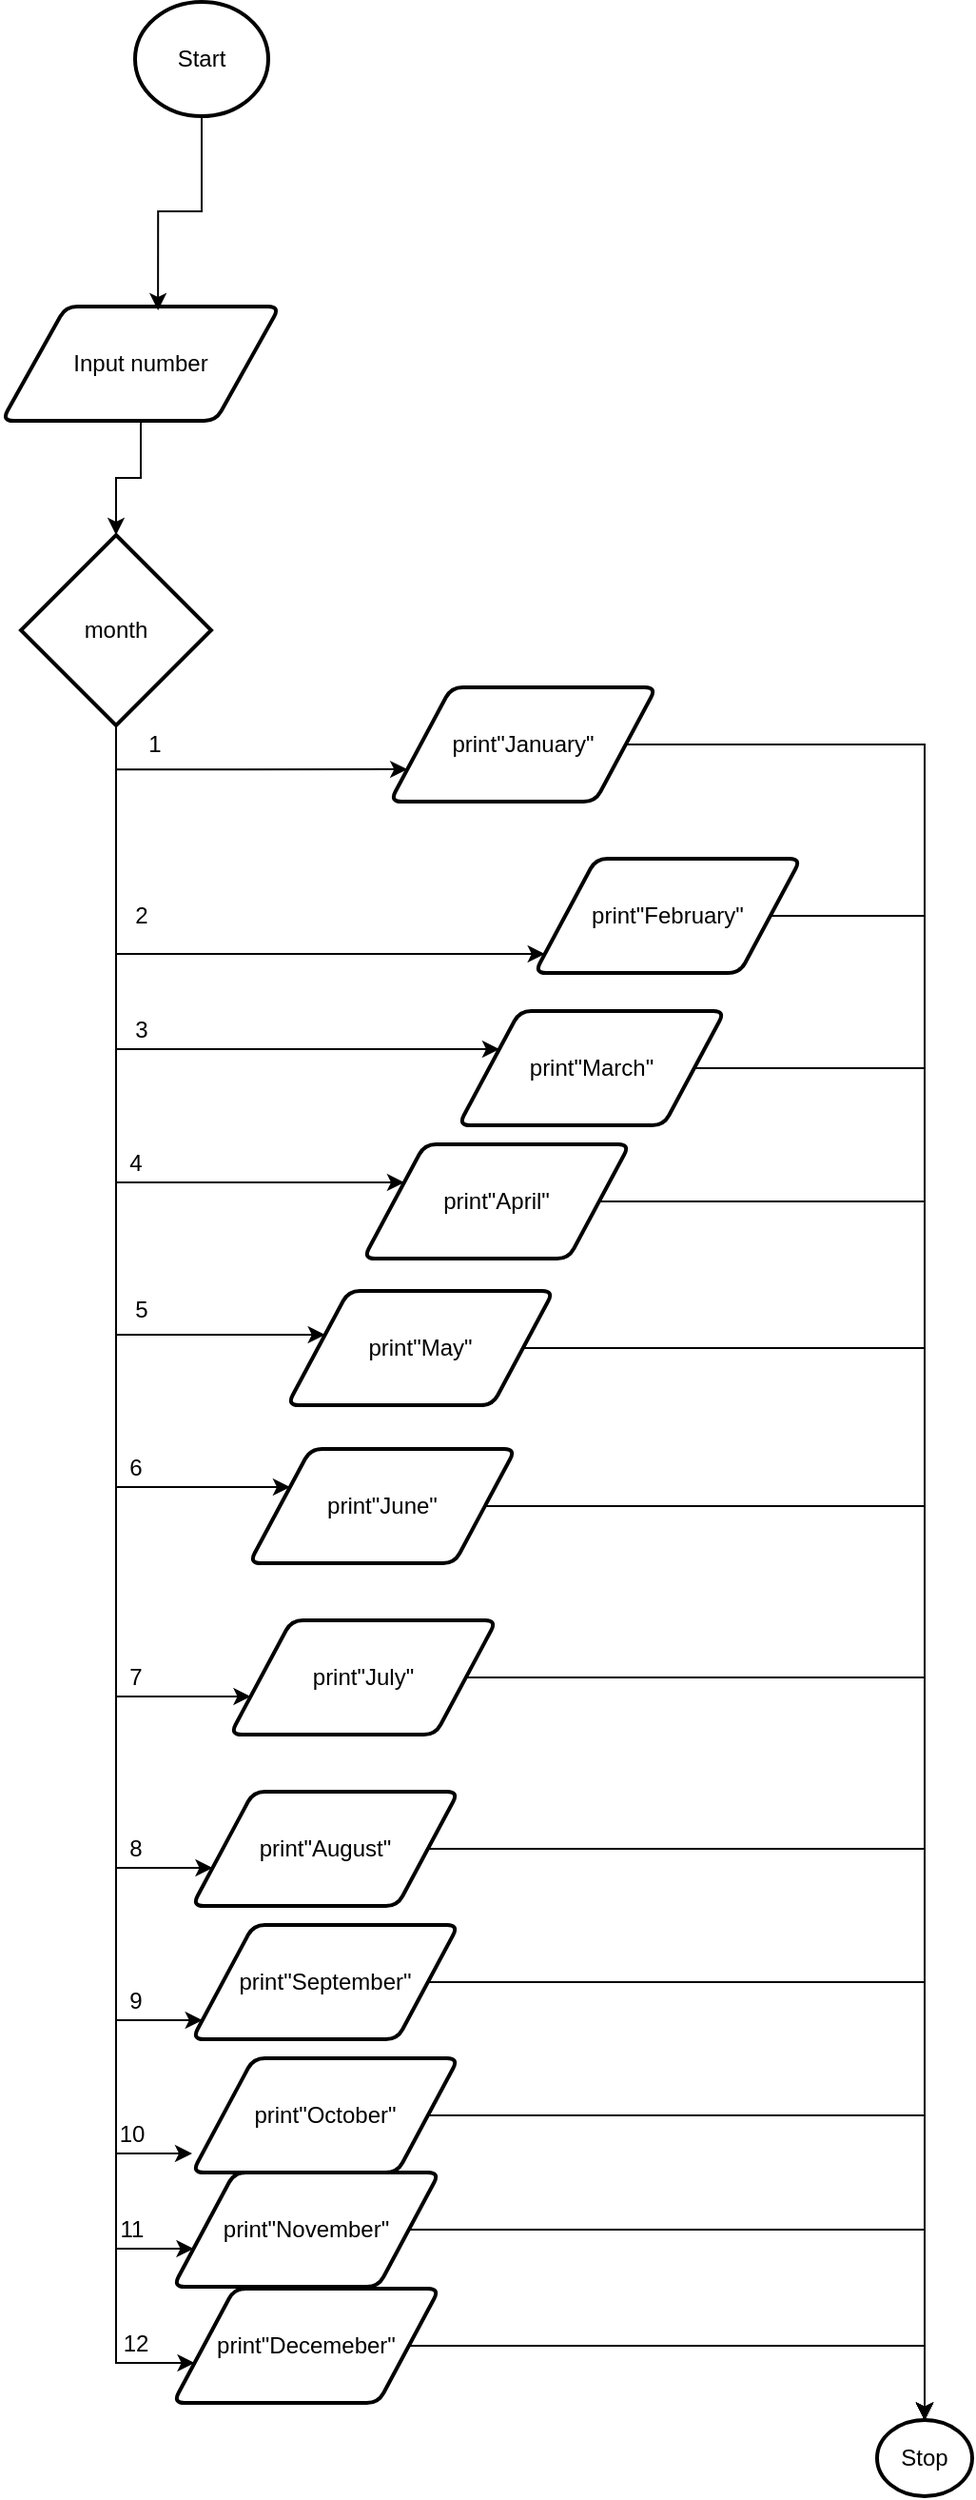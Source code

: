 <mxfile>
    <diagram id="R94kUUxFTr6xLW5sgnAZ" name="Page-1">
        <mxGraphModel dx="594" dy="4068" grid="1" gridSize="10" guides="1" tooltips="1" connect="1" arrows="1" fold="1" page="1" pageScale="1" pageWidth="827" pageHeight="1169" math="0" shadow="0">
            <root>
                <mxCell id="0"/>
                <mxCell id="1" parent="0"/>
                <mxCell id="4" style="edgeStyle=orthogonalEdgeStyle;html=1;exitX=0.5;exitY=1;exitDx=0;exitDy=0;entryX=0.5;entryY=0;entryDx=0;entryDy=0;entryPerimeter=0;rounded=0;" parent="1" source="2" target="3" edge="1">
                    <mxGeometry relative="1" as="geometry"/>
                </mxCell>
                <mxCell id="2" value="Input number" style="shape=parallelogram;html=1;strokeWidth=2;perimeter=parallelogramPerimeter;whiteSpace=wrap;rounded=1;arcSize=12;size=0.23;" parent="1" vertex="1">
                    <mxGeometry x="70" y="-2270" width="146" height="60" as="geometry"/>
                </mxCell>
                <mxCell id="7" style="edgeStyle=orthogonalEdgeStyle;rounded=0;html=1;exitX=0.5;exitY=1;exitDx=0;exitDy=0;exitPerimeter=0;entryX=0;entryY=0.75;entryDx=0;entryDy=0;" parent="1" source="3" target="5" edge="1">
                    <mxGeometry relative="1" as="geometry"/>
                </mxCell>
                <mxCell id="14" style="edgeStyle=orthogonalEdgeStyle;rounded=0;html=1;exitX=0.5;exitY=1;exitDx=0;exitDy=0;exitPerimeter=0;" parent="1" source="3" target="13" edge="1">
                    <mxGeometry relative="1" as="geometry">
                        <mxPoint x="200" y="-1790" as="targetPoint"/>
                        <Array as="points">
                            <mxPoint x="130" y="-1880"/>
                            <mxPoint x="320" y="-1880"/>
                        </Array>
                    </mxGeometry>
                </mxCell>
                <mxCell id="18" style="edgeStyle=orthogonalEdgeStyle;rounded=0;html=1;exitX=0.5;exitY=1;exitDx=0;exitDy=0;exitPerimeter=0;" parent="1" source="3" target="17" edge="1">
                    <mxGeometry relative="1" as="geometry">
                        <mxPoint x="190" y="-1679" as="targetPoint"/>
                        <Array as="points">
                            <mxPoint x="130" y="-1810"/>
                            <mxPoint x="270" y="-1810"/>
                        </Array>
                    </mxGeometry>
                </mxCell>
                <mxCell id="21" style="edgeStyle=orthogonalEdgeStyle;rounded=0;html=1;exitX=0.5;exitY=1;exitDx=0;exitDy=0;exitPerimeter=0;" parent="1" source="3" target="20" edge="1">
                    <mxGeometry relative="1" as="geometry">
                        <mxPoint x="180" y="-1560" as="targetPoint"/>
                        <Array as="points">
                            <mxPoint x="130" y="-1730"/>
                            <mxPoint x="260" y="-1730"/>
                        </Array>
                    </mxGeometry>
                </mxCell>
                <mxCell id="24" style="edgeStyle=orthogonalEdgeStyle;rounded=0;html=1;exitX=0.5;exitY=1;exitDx=0;exitDy=0;exitPerimeter=0;" parent="1" source="3" target="23" edge="1">
                    <mxGeometry relative="1" as="geometry">
                        <mxPoint x="160" y="-1440" as="targetPoint"/>
                        <Array as="points">
                            <mxPoint x="130" y="-1650"/>
                            <mxPoint x="240" y="-1650"/>
                        </Array>
                    </mxGeometry>
                </mxCell>
                <mxCell id="27" style="edgeStyle=orthogonalEdgeStyle;rounded=0;html=1;exitX=0.5;exitY=1;exitDx=0;exitDy=0;exitPerimeter=0;" parent="1" source="3" target="8" edge="1">
                    <mxGeometry relative="1" as="geometry">
                        <mxPoint x="250" y="-1930" as="targetPoint"/>
                        <Array as="points">
                            <mxPoint x="130" y="-1930"/>
                        </Array>
                    </mxGeometry>
                </mxCell>
                <mxCell id="28" style="edgeStyle=orthogonalEdgeStyle;rounded=0;html=1;exitX=0.5;exitY=1;exitDx=0;exitDy=0;exitPerimeter=0;" parent="1" source="3" target="26" edge="1">
                    <mxGeometry relative="1" as="geometry">
                        <mxPoint x="170" y="-1540" as="targetPoint"/>
                        <Array as="points">
                            <mxPoint x="130" y="-1540"/>
                        </Array>
                    </mxGeometry>
                </mxCell>
                <mxCell id="31" style="edgeStyle=orthogonalEdgeStyle;rounded=0;html=1;exitX=0.5;exitY=1;exitDx=0;exitDy=0;exitPerimeter=0;" parent="1" source="3" target="30" edge="1">
                    <mxGeometry relative="1" as="geometry">
                        <mxPoint x="160" y="-1450" as="targetPoint"/>
                        <Array as="points">
                            <mxPoint x="130" y="-1450"/>
                        </Array>
                    </mxGeometry>
                </mxCell>
                <mxCell id="37" style="edgeStyle=orthogonalEdgeStyle;rounded=0;html=1;exitX=0.5;exitY=1;exitDx=0;exitDy=0;exitPerimeter=0;" parent="1" source="3" target="33" edge="1">
                    <mxGeometry relative="1" as="geometry">
                        <mxPoint x="160" y="-1370" as="targetPoint"/>
                        <Array as="points">
                            <mxPoint x="130" y="-1370"/>
                        </Array>
                    </mxGeometry>
                </mxCell>
                <mxCell id="39" style="edgeStyle=orthogonalEdgeStyle;rounded=0;html=1;exitX=0.5;exitY=1;exitDx=0;exitDy=0;exitPerimeter=0;" parent="1" source="3" edge="1">
                    <mxGeometry relative="1" as="geometry">
                        <mxPoint x="170" y="-1300" as="targetPoint"/>
                        <Array as="points">
                            <mxPoint x="130" y="-1300"/>
                        </Array>
                    </mxGeometry>
                </mxCell>
                <mxCell id="43" style="edgeStyle=orthogonalEdgeStyle;rounded=0;html=1;exitX=0.5;exitY=1;exitDx=0;exitDy=0;exitPerimeter=0;" parent="1" source="3" target="35" edge="1">
                    <mxGeometry relative="1" as="geometry">
                        <mxPoint x="150" y="-1250" as="targetPoint"/>
                        <Array as="points">
                            <mxPoint x="130" y="-1250"/>
                        </Array>
                    </mxGeometry>
                </mxCell>
                <mxCell id="44" style="edgeStyle=orthogonalEdgeStyle;rounded=0;html=1;exitX=0.5;exitY=1;exitDx=0;exitDy=0;exitPerimeter=0;" parent="1" source="3" target="36" edge="1">
                    <mxGeometry relative="1" as="geometry">
                        <mxPoint x="140" y="-1190" as="targetPoint"/>
                        <Array as="points">
                            <mxPoint x="130" y="-1190"/>
                        </Array>
                    </mxGeometry>
                </mxCell>
                <mxCell id="3" value="month" style="strokeWidth=2;html=1;shape=mxgraph.flowchart.decision;whiteSpace=wrap;" parent="1" vertex="1">
                    <mxGeometry x="80" y="-2150" width="100" height="100" as="geometry"/>
                </mxCell>
                <mxCell id="46" style="edgeStyle=orthogonalEdgeStyle;rounded=0;html=1;exitX=1;exitY=0.5;exitDx=0;exitDy=0;entryX=0.5;entryY=0;entryDx=0;entryDy=0;entryPerimeter=0;" parent="1" source="5" target="45" edge="1">
                    <mxGeometry relative="1" as="geometry"/>
                </mxCell>
                <mxCell id="5" value="print&quot;January&quot;" style="shape=parallelogram;html=1;strokeWidth=2;perimeter=parallelogramPerimeter;whiteSpace=wrap;rounded=1;arcSize=12;size=0.23;" parent="1" vertex="1">
                    <mxGeometry x="274" y="-2070" width="140" height="60" as="geometry"/>
                </mxCell>
                <mxCell id="47" style="edgeStyle=orthogonalEdgeStyle;rounded=0;html=1;exitX=1;exitY=0.5;exitDx=0;exitDy=0;entryX=0.5;entryY=0;entryDx=0;entryDy=0;entryPerimeter=0;" parent="1" source="8" target="45" edge="1">
                    <mxGeometry relative="1" as="geometry">
                        <Array as="points">
                            <mxPoint x="555" y="-1950"/>
                        </Array>
                    </mxGeometry>
                </mxCell>
                <mxCell id="8" value="print&quot;February&quot;" style="shape=parallelogram;html=1;strokeWidth=2;perimeter=parallelogramPerimeter;whiteSpace=wrap;rounded=1;arcSize=12;size=0.23;" parent="1" vertex="1">
                    <mxGeometry x="350" y="-1980" width="140" height="60" as="geometry"/>
                </mxCell>
                <mxCell id="11" value="2" style="text;html=1;align=center;verticalAlign=middle;resizable=0;points=[];autosize=1;strokeColor=none;fillColor=none;" parent="1" vertex="1">
                    <mxGeometry x="133" y="-1960" width="20" height="20" as="geometry"/>
                </mxCell>
                <mxCell id="49" style="edgeStyle=orthogonalEdgeStyle;rounded=0;html=1;exitX=1;exitY=0.5;exitDx=0;exitDy=0;entryX=0.5;entryY=0;entryDx=0;entryDy=0;entryPerimeter=0;" parent="1" source="13" target="45" edge="1">
                    <mxGeometry relative="1" as="geometry"/>
                </mxCell>
                <mxCell id="13" value="print&quot;March&quot;" style="shape=parallelogram;html=1;strokeWidth=2;perimeter=parallelogramPerimeter;whiteSpace=wrap;rounded=1;arcSize=12;size=0.23;" parent="1" vertex="1">
                    <mxGeometry x="310" y="-1900" width="140" height="60" as="geometry"/>
                </mxCell>
                <mxCell id="15" value="1" style="text;html=1;align=center;verticalAlign=middle;resizable=0;points=[];autosize=1;strokeColor=none;fillColor=none;" parent="1" vertex="1">
                    <mxGeometry x="140" y="-2050" width="20" height="20" as="geometry"/>
                </mxCell>
                <mxCell id="16" value="3" style="text;html=1;align=center;verticalAlign=middle;resizable=0;points=[];autosize=1;strokeColor=none;fillColor=none;" parent="1" vertex="1">
                    <mxGeometry x="133" y="-1900" width="20" height="20" as="geometry"/>
                </mxCell>
                <mxCell id="50" style="edgeStyle=orthogonalEdgeStyle;rounded=0;html=1;exitX=1;exitY=0.5;exitDx=0;exitDy=0;entryX=0.5;entryY=0;entryDx=0;entryDy=0;entryPerimeter=0;" parent="1" source="17" target="45" edge="1">
                    <mxGeometry relative="1" as="geometry"/>
                </mxCell>
                <mxCell id="17" value="print&quot;April&quot;" style="shape=parallelogram;html=1;strokeWidth=2;perimeter=parallelogramPerimeter;whiteSpace=wrap;rounded=1;arcSize=12;size=0.23;" parent="1" vertex="1">
                    <mxGeometry x="260" y="-1830" width="140" height="60" as="geometry"/>
                </mxCell>
                <mxCell id="19" value="4" style="text;html=1;align=center;verticalAlign=middle;resizable=0;points=[];autosize=1;strokeColor=none;fillColor=none;" parent="1" vertex="1">
                    <mxGeometry x="130" y="-1830" width="20" height="20" as="geometry"/>
                </mxCell>
                <mxCell id="52" style="edgeStyle=orthogonalEdgeStyle;rounded=0;html=1;exitX=1;exitY=0.5;exitDx=0;exitDy=0;entryX=0.5;entryY=0;entryDx=0;entryDy=0;entryPerimeter=0;" parent="1" source="20" target="45" edge="1">
                    <mxGeometry relative="1" as="geometry"/>
                </mxCell>
                <mxCell id="20" value="print&quot;May&quot;" style="shape=parallelogram;html=1;strokeWidth=2;perimeter=parallelogramPerimeter;whiteSpace=wrap;rounded=1;arcSize=12;size=0.23;" parent="1" vertex="1">
                    <mxGeometry x="220" y="-1753" width="140" height="60" as="geometry"/>
                </mxCell>
                <mxCell id="22" value="5" style="text;html=1;align=center;verticalAlign=middle;resizable=0;points=[];autosize=1;strokeColor=none;fillColor=none;" parent="1" vertex="1">
                    <mxGeometry x="133" y="-1753" width="20" height="20" as="geometry"/>
                </mxCell>
                <mxCell id="53" style="edgeStyle=orthogonalEdgeStyle;rounded=0;html=1;exitX=1;exitY=0.5;exitDx=0;exitDy=0;entryX=0.5;entryY=0;entryDx=0;entryDy=0;entryPerimeter=0;" parent="1" source="23" target="45" edge="1">
                    <mxGeometry relative="1" as="geometry"/>
                </mxCell>
                <mxCell id="23" value="print&quot;June&quot;" style="shape=parallelogram;html=1;strokeWidth=2;perimeter=parallelogramPerimeter;whiteSpace=wrap;rounded=1;arcSize=12;size=0.23;" parent="1" vertex="1">
                    <mxGeometry x="200" y="-1670" width="140" height="60" as="geometry"/>
                </mxCell>
                <mxCell id="25" value="6" style="text;html=1;align=center;verticalAlign=middle;resizable=0;points=[];autosize=1;strokeColor=none;fillColor=none;" parent="1" vertex="1">
                    <mxGeometry x="130" y="-1670" width="20" height="20" as="geometry"/>
                </mxCell>
                <mxCell id="55" style="edgeStyle=orthogonalEdgeStyle;rounded=0;html=1;exitX=1;exitY=0.5;exitDx=0;exitDy=0;" parent="1" source="26" target="45" edge="1">
                    <mxGeometry relative="1" as="geometry"/>
                </mxCell>
                <mxCell id="26" value="print&quot;July&quot;" style="shape=parallelogram;html=1;strokeWidth=2;perimeter=parallelogramPerimeter;whiteSpace=wrap;rounded=1;arcSize=12;size=0.23;" parent="1" vertex="1">
                    <mxGeometry x="190" y="-1580" width="140" height="60" as="geometry"/>
                </mxCell>
                <mxCell id="29" value="7" style="text;html=1;align=center;verticalAlign=middle;resizable=0;points=[];autosize=1;strokeColor=none;fillColor=none;" parent="1" vertex="1">
                    <mxGeometry x="130" y="-1560" width="20" height="20" as="geometry"/>
                </mxCell>
                <mxCell id="56" style="edgeStyle=orthogonalEdgeStyle;rounded=0;html=1;exitX=1;exitY=0.5;exitDx=0;exitDy=0;" parent="1" source="30" target="45" edge="1">
                    <mxGeometry relative="1" as="geometry"/>
                </mxCell>
                <mxCell id="30" value="print&quot;August&quot;" style="shape=parallelogram;html=1;strokeWidth=2;perimeter=parallelogramPerimeter;whiteSpace=wrap;rounded=1;arcSize=12;size=0.23;" parent="1" vertex="1">
                    <mxGeometry x="170" y="-1490" width="140" height="60" as="geometry"/>
                </mxCell>
                <mxCell id="32" value="8" style="text;html=1;align=center;verticalAlign=middle;resizable=0;points=[];autosize=1;strokeColor=none;fillColor=none;" parent="1" vertex="1">
                    <mxGeometry x="130" y="-1470" width="20" height="20" as="geometry"/>
                </mxCell>
                <mxCell id="57" style="edgeStyle=orthogonalEdgeStyle;rounded=0;html=1;exitX=1;exitY=0.5;exitDx=0;exitDy=0;entryX=0.5;entryY=0;entryDx=0;entryDy=0;entryPerimeter=0;" parent="1" source="33" target="45" edge="1">
                    <mxGeometry relative="1" as="geometry"/>
                </mxCell>
                <mxCell id="33" value="print&quot;September&quot;" style="shape=parallelogram;html=1;strokeWidth=2;perimeter=parallelogramPerimeter;whiteSpace=wrap;rounded=1;arcSize=12;size=0.23;" parent="1" vertex="1">
                    <mxGeometry x="170" y="-1420" width="140" height="60" as="geometry"/>
                </mxCell>
                <mxCell id="58" style="edgeStyle=orthogonalEdgeStyle;rounded=0;html=1;exitX=1;exitY=0.5;exitDx=0;exitDy=0;entryX=0.5;entryY=0;entryDx=0;entryDy=0;entryPerimeter=0;" parent="1" source="34" target="45" edge="1">
                    <mxGeometry relative="1" as="geometry"/>
                </mxCell>
                <mxCell id="34" value="print&quot;October&quot;" style="shape=parallelogram;html=1;strokeWidth=2;perimeter=parallelogramPerimeter;whiteSpace=wrap;rounded=1;arcSize=12;size=0.23;" parent="1" vertex="1">
                    <mxGeometry x="170" y="-1350" width="140" height="60" as="geometry"/>
                </mxCell>
                <mxCell id="60" style="edgeStyle=orthogonalEdgeStyle;rounded=0;html=1;exitX=1;exitY=0.5;exitDx=0;exitDy=0;entryX=0.5;entryY=0;entryDx=0;entryDy=0;entryPerimeter=0;" parent="1" source="35" target="45" edge="1">
                    <mxGeometry relative="1" as="geometry"/>
                </mxCell>
                <mxCell id="35" value="print&quot;November&quot;" style="shape=parallelogram;html=1;strokeWidth=2;perimeter=parallelogramPerimeter;whiteSpace=wrap;rounded=1;arcSize=12;size=0.23;" parent="1" vertex="1">
                    <mxGeometry x="160" y="-1290" width="140" height="60" as="geometry"/>
                </mxCell>
                <mxCell id="62" style="edgeStyle=orthogonalEdgeStyle;rounded=0;html=1;exitX=1;exitY=0.5;exitDx=0;exitDy=0;entryX=0.5;entryY=0;entryDx=0;entryDy=0;entryPerimeter=0;" parent="1" source="36" target="45" edge="1">
                    <mxGeometry relative="1" as="geometry"/>
                </mxCell>
                <mxCell id="36" value="print&quot;Decemeber&quot;" style="shape=parallelogram;html=1;strokeWidth=2;perimeter=parallelogramPerimeter;whiteSpace=wrap;rounded=1;arcSize=12;size=0.23;" parent="1" vertex="1">
                    <mxGeometry x="160" y="-1229" width="140" height="60" as="geometry"/>
                </mxCell>
                <mxCell id="38" value="9" style="text;html=1;align=center;verticalAlign=middle;resizable=0;points=[];autosize=1;strokeColor=none;fillColor=none;" parent="1" vertex="1">
                    <mxGeometry x="130" y="-1390" width="20" height="20" as="geometry"/>
                </mxCell>
                <mxCell id="42" value="10" style="text;html=1;align=center;verticalAlign=middle;resizable=0;points=[];autosize=1;strokeColor=none;fillColor=none;" parent="1" vertex="1">
                    <mxGeometry x="123" y="-1320" width="30" height="20" as="geometry"/>
                </mxCell>
                <mxCell id="45" value="Stop" style="strokeWidth=2;html=1;shape=mxgraph.flowchart.start_2;whiteSpace=wrap;" parent="1" vertex="1">
                    <mxGeometry x="530" y="-1160" width="50" height="40" as="geometry"/>
                </mxCell>
                <mxCell id="64" style="edgeStyle=orthogonalEdgeStyle;rounded=0;html=1;entryX=0.562;entryY=0.033;entryDx=0;entryDy=0;entryPerimeter=0;" parent="1" source="63" target="2" edge="1">
                    <mxGeometry relative="1" as="geometry"/>
                </mxCell>
                <mxCell id="63" value="Start" style="strokeWidth=2;html=1;shape=mxgraph.flowchart.start_2;whiteSpace=wrap;" parent="1" vertex="1">
                    <mxGeometry x="140" y="-2430" width="70" height="60" as="geometry"/>
                </mxCell>
                <mxCell id="67" value="11" style="text;html=1;align=center;verticalAlign=middle;resizable=0;points=[];autosize=1;strokeColor=none;fillColor=none;" parent="1" vertex="1">
                    <mxGeometry x="123" y="-1270" width="30" height="20" as="geometry"/>
                </mxCell>
                <mxCell id="68" value="12" style="text;html=1;align=center;verticalAlign=middle;resizable=0;points=[];autosize=1;strokeColor=none;fillColor=none;" parent="1" vertex="1">
                    <mxGeometry x="125" y="-1210" width="30" height="20" as="geometry"/>
                </mxCell>
            </root>
        </mxGraphModel>
    </diagram>
</mxfile>